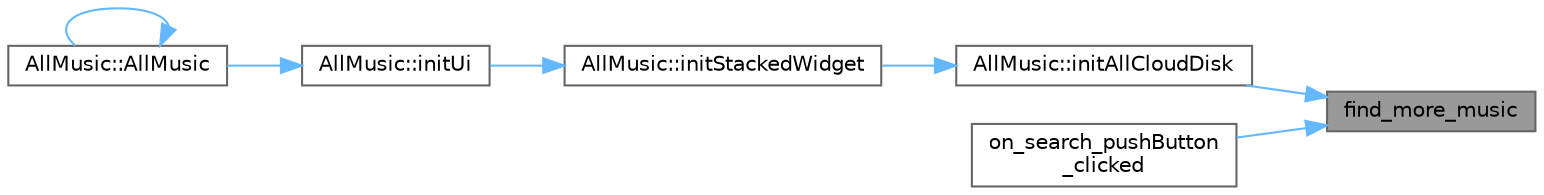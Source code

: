 digraph "find_more_music"
{
 // LATEX_PDF_SIZE
  bgcolor="transparent";
  edge [fontname=Helvetica,fontsize=10,labelfontname=Helvetica,labelfontsize=10];
  node [fontname=Helvetica,fontsize=10,shape=box,height=0.2,width=0.4];
  rankdir="RL";
  Node1 [id="Node000001",label="find_more_music",height=0.2,width=0.4,color="gray40", fillcolor="grey60", style="filled", fontcolor="black",tooltip="搜索更多音乐信号"];
  Node1 -> Node2 [id="edge1_Node000001_Node000002",dir="back",color="steelblue1",style="solid",tooltip=" "];
  Node2 [id="Node000002",label="AllMusic::initAllCloudDisk",height=0.2,width=0.4,color="grey40", fillcolor="white", style="filled",URL="$class_all_music.html#ad6973c2856d85dfe89d87c160ce7275d",tooltip="初始化云盘音乐控件"];
  Node2 -> Node3 [id="edge2_Node000002_Node000003",dir="back",color="steelblue1",style="solid",tooltip=" "];
  Node3 [id="Node000003",label="AllMusic::initStackedWidget",height=0.2,width=0.4,color="grey40", fillcolor="white", style="filled",URL="$class_all_music.html#a0880fc715278119401b0b218adc8ade6",tooltip="初始化堆栈窗口"];
  Node3 -> Node4 [id="edge3_Node000003_Node000004",dir="back",color="steelblue1",style="solid",tooltip=" "];
  Node4 [id="Node000004",label="AllMusic::initUi",height=0.2,width=0.4,color="grey40", fillcolor="white", style="filled",URL="$class_all_music.html#afba6e95967cc3eb25fd518f7bde6ec04",tooltip="初始化界面"];
  Node4 -> Node5 [id="edge4_Node000004_Node000005",dir="back",color="steelblue1",style="solid",tooltip=" "];
  Node5 [id="Node000005",label="AllMusic::AllMusic",height=0.2,width=0.4,color="grey40", fillcolor="white", style="filled",URL="$class_all_music.html#a64c818ba8964b8bb3b244005b4c57afb",tooltip="构造函数，初始化音乐管理界面"];
  Node5 -> Node5 [id="edge5_Node000005_Node000005",dir="back",color="steelblue1",style="solid",tooltip=" "];
  Node1 -> Node6 [id="edge6_Node000001_Node000006",dir="back",color="steelblue1",style="solid",tooltip=" "];
  Node6 [id="Node000006",label="on_search_pushButton\l_clicked",height=0.2,width=0.4,color="grey40", fillcolor="white", style="filled",URL="$class_all_cloud_disk.html#a1d814602ac0752be104e51235985a6c5",tooltip="处理搜索按钮点击"];
}
